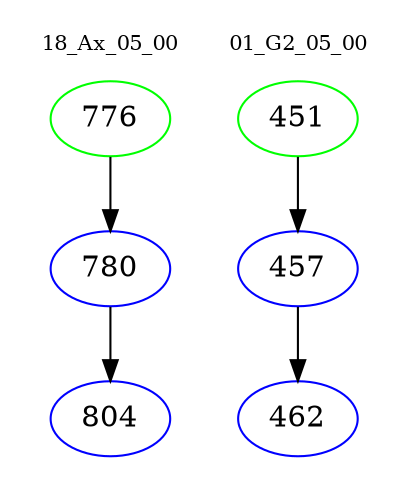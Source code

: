 digraph{
subgraph cluster_0 {
color = white
label = "18_Ax_05_00";
fontsize=10;
T0_776 [label="776", color="green"]
T0_776 -> T0_780 [color="black"]
T0_780 [label="780", color="blue"]
T0_780 -> T0_804 [color="black"]
T0_804 [label="804", color="blue"]
}
subgraph cluster_1 {
color = white
label = "01_G2_05_00";
fontsize=10;
T1_451 [label="451", color="green"]
T1_451 -> T1_457 [color="black"]
T1_457 [label="457", color="blue"]
T1_457 -> T1_462 [color="black"]
T1_462 [label="462", color="blue"]
}
}
